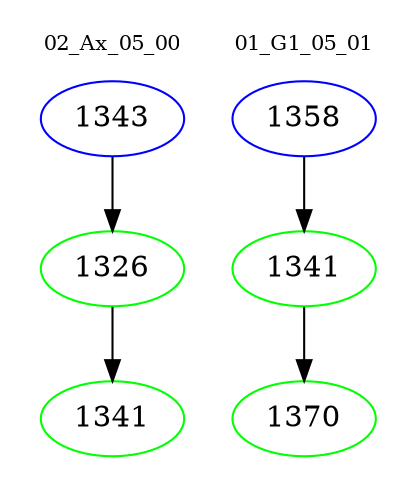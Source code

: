 digraph{
subgraph cluster_0 {
color = white
label = "02_Ax_05_00";
fontsize=10;
T0_1343 [label="1343", color="blue"]
T0_1343 -> T0_1326 [color="black"]
T0_1326 [label="1326", color="green"]
T0_1326 -> T0_1341 [color="black"]
T0_1341 [label="1341", color="green"]
}
subgraph cluster_1 {
color = white
label = "01_G1_05_01";
fontsize=10;
T1_1358 [label="1358", color="blue"]
T1_1358 -> T1_1341 [color="black"]
T1_1341 [label="1341", color="green"]
T1_1341 -> T1_1370 [color="black"]
T1_1370 [label="1370", color="green"]
}
}
